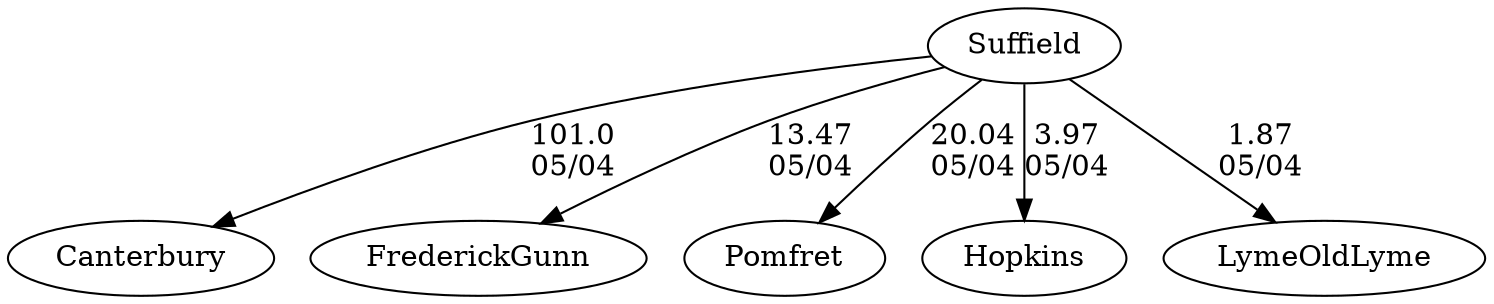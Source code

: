 digraph girls2foursSuffield {Canterbury [URL="girls2foursSuffieldCanterbury.html"];FrederickGunn [URL="girls2foursSuffieldFrederickGunn.html"];Pomfret [URL="girls2foursSuffieldPomfret.html"];Hopkins [URL="girls2foursSuffieldHopkins.html"];LymeOldLyme [URL="girls2foursSuffieldLymeOldLyme.html"];Suffield [URL="girls2foursSuffieldSuffield.html"];Suffield -> LymeOldLyme[label="1.87
05/04", weight="99", tooltip="Founder's Day Regatta			
Conditions: Some cross wind in the first 500m shifting into a light tail wind in the last 1k. Teams with multiple boats in a single event only progressed the faster boat even if both finished top 3.", URL="", random="random"]; 
Suffield -> Hopkins[label="3.97
05/04", weight="97", tooltip="Founder's Day Regatta			
Conditions: Some cross wind in the first 500m shifting into a light tail wind in the last 1k. Teams with multiple boats in a single event only progressed the faster boat even if both finished top 3.", URL="", random="random"]; 
Suffield -> FrederickGunn[label="13.47
05/04", weight="87", tooltip="Founder's Day Regatta			
Conditions: Some cross wind in the first 500m shifting into a light tail wind in the last 1k. Teams with multiple boats in a single event only progressed the faster boat even if both finished top 3.", URL="", random="random"]; 
Suffield -> Pomfret[label="20.04
05/04", weight="80", tooltip="Founder's Day Regatta			
Conditions: Some cross wind in the first 500m shifting into a light tail wind in the last 1k. Teams with multiple boats in a single event only progressed the faster boat even if both finished top 3.", URL="", random="random"]; 
Suffield -> Canterbury[label="101.0
05/04", weight="-1", tooltip="Founder's Day Regatta			
Conditions: Some cross wind in the first 500m shifting into a light tail wind in the last 1k. Teams with multiple boats in a single event only progressed the faster boat even if both finished top 3.", URL="", random="random"]}